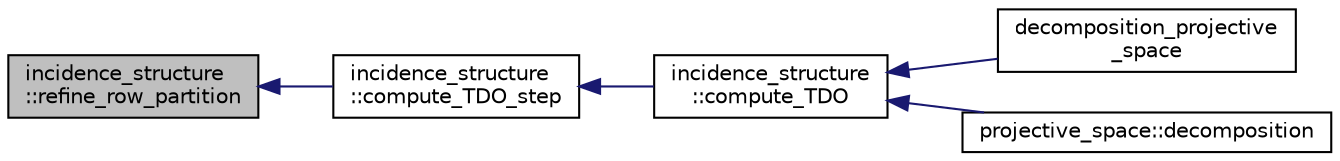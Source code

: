 digraph "incidence_structure::refine_row_partition"
{
  edge [fontname="Helvetica",fontsize="10",labelfontname="Helvetica",labelfontsize="10"];
  node [fontname="Helvetica",fontsize="10",shape=record];
  rankdir="LR";
  Node6868 [label="incidence_structure\l::refine_row_partition",height=0.2,width=0.4,color="black", fillcolor="grey75", style="filled", fontcolor="black"];
  Node6868 -> Node6869 [dir="back",color="midnightblue",fontsize="10",style="solid",fontname="Helvetica"];
  Node6869 [label="incidence_structure\l::compute_TDO_step",height=0.2,width=0.4,color="black", fillcolor="white", style="filled",URL="$da/d8a/classincidence__structure.html#a6175accaa64033df34d722c594a8b827"];
  Node6869 -> Node6870 [dir="back",color="midnightblue",fontsize="10",style="solid",fontname="Helvetica"];
  Node6870 [label="incidence_structure\l::compute_TDO",height=0.2,width=0.4,color="black", fillcolor="white", style="filled",URL="$da/d8a/classincidence__structure.html#a617e41f176be4a8d522036666342f65e"];
  Node6870 -> Node6871 [dir="back",color="midnightblue",fontsize="10",style="solid",fontname="Helvetica"];
  Node6871 [label="decomposition_projective\l_space",height=0.2,width=0.4,color="black", fillcolor="white", style="filled",URL="$df/d74/tl__geometry_8h.html#a82c6b40b3138e3e5bae2299d49680ac1"];
  Node6870 -> Node6872 [dir="back",color="midnightblue",fontsize="10",style="solid",fontname="Helvetica"];
  Node6872 [label="projective_space::decomposition",height=0.2,width=0.4,color="black", fillcolor="white", style="filled",URL="$d2/d17/classprojective__space.html#ae060ee525e7a974bce04d78be7f6dd51"];
}

